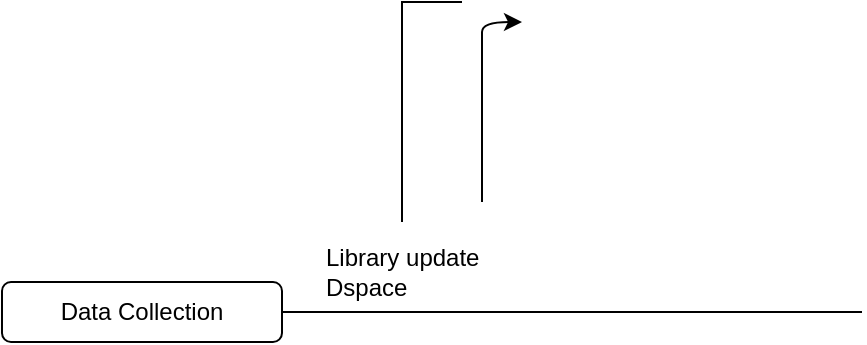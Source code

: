 <mxfile version="23.1.7" type="github">
  <diagram id="8F4zbxn3im7hMf3nRt4b" name="Trang-1">
    <mxGraphModel dx="82" dy="89" grid="1" gridSize="10" guides="1" tooltips="1" connect="1" arrows="1" fold="1" page="1" pageScale="1" pageWidth="827" pageHeight="1169" math="0" shadow="0">
      <root>
        <mxCell id="0" />
        <mxCell id="1" parent="0" />
        <mxCell id="zoPng6HbuZyHixyTHXBz-1" value="Data Collection" style="rounded=1;whiteSpace=wrap;html=1;" vertex="1" parent="1">
          <mxGeometry x="210" y="230" width="140" height="30" as="geometry" />
        </mxCell>
        <mxCell id="zoPng6HbuZyHixyTHXBz-2" value="" style="endArrow=none;html=1;rounded=0;exitX=1;exitY=0.5;exitDx=0;exitDy=0;" edge="1" parent="1" source="zoPng6HbuZyHixyTHXBz-1">
          <mxGeometry width="50" height="50" relative="1" as="geometry">
            <mxPoint x="500" y="360" as="sourcePoint" />
            <mxPoint x="640" y="245" as="targetPoint" />
          </mxGeometry>
        </mxCell>
        <mxCell id="zoPng6HbuZyHixyTHXBz-3" value="Library update&amp;nbsp;&lt;br&gt;Dspace" style="text;html=1;align=left;verticalAlign=middle;whiteSpace=wrap;rounded=0;" vertex="1" parent="1">
          <mxGeometry x="370" y="210" width="90" height="30" as="geometry" />
        </mxCell>
        <mxCell id="zoPng6HbuZyHixyTHXBz-4" value="" style="endArrow=none;html=1;rounded=0;" edge="1" parent="1">
          <mxGeometry width="50" height="50" relative="1" as="geometry">
            <mxPoint x="410" y="200" as="sourcePoint" />
            <mxPoint x="440" y="90" as="targetPoint" />
            <Array as="points">
              <mxPoint x="410" y="90" />
            </Array>
          </mxGeometry>
        </mxCell>
        <mxCell id="zoPng6HbuZyHixyTHXBz-8" value="" style="curved=1;endArrow=classic;html=1;rounded=0;" edge="1" parent="1">
          <mxGeometry width="50" height="50" relative="1" as="geometry">
            <mxPoint x="450" y="190" as="sourcePoint" />
            <mxPoint x="470" y="100" as="targetPoint" />
            <Array as="points">
              <mxPoint x="450" y="150" />
              <mxPoint x="450" y="140" />
              <mxPoint x="450" y="110" />
              <mxPoint x="450" y="100" />
            </Array>
          </mxGeometry>
        </mxCell>
      </root>
    </mxGraphModel>
  </diagram>
</mxfile>
